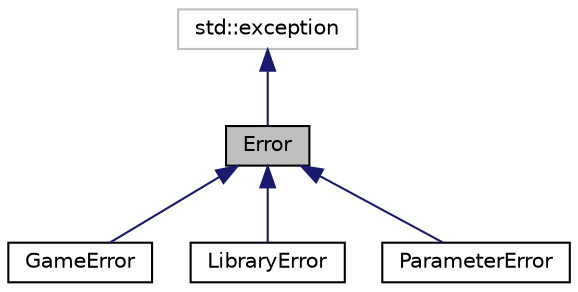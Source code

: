digraph "Error"
{
  edge [fontname="Helvetica",fontsize="10",labelfontname="Helvetica",labelfontsize="10"];
  node [fontname="Helvetica",fontsize="10",shape=record];
  Node0 [label="Error",height=0.2,width=0.4,color="black", fillcolor="grey75", style="filled", fontcolor="black"];
  Node1 -> Node0 [dir="back",color="midnightblue",fontsize="10",style="solid",fontname="Helvetica"];
  Node1 [label="std::exception",height=0.2,width=0.4,color="grey75", fillcolor="white", style="filled"];
  Node0 -> Node2 [dir="back",color="midnightblue",fontsize="10",style="solid",fontname="Helvetica"];
  Node2 [label="GameError",height=0.2,width=0.4,color="black", fillcolor="white", style="filled",URL="$class_game_error.html"];
  Node0 -> Node3 [dir="back",color="midnightblue",fontsize="10",style="solid",fontname="Helvetica"];
  Node3 [label="LibraryError",height=0.2,width=0.4,color="black", fillcolor="white", style="filled",URL="$class_library_error.html"];
  Node0 -> Node4 [dir="back",color="midnightblue",fontsize="10",style="solid",fontname="Helvetica"];
  Node4 [label="ParameterError",height=0.2,width=0.4,color="black", fillcolor="white", style="filled",URL="$class_parameter_error.html"];
}
